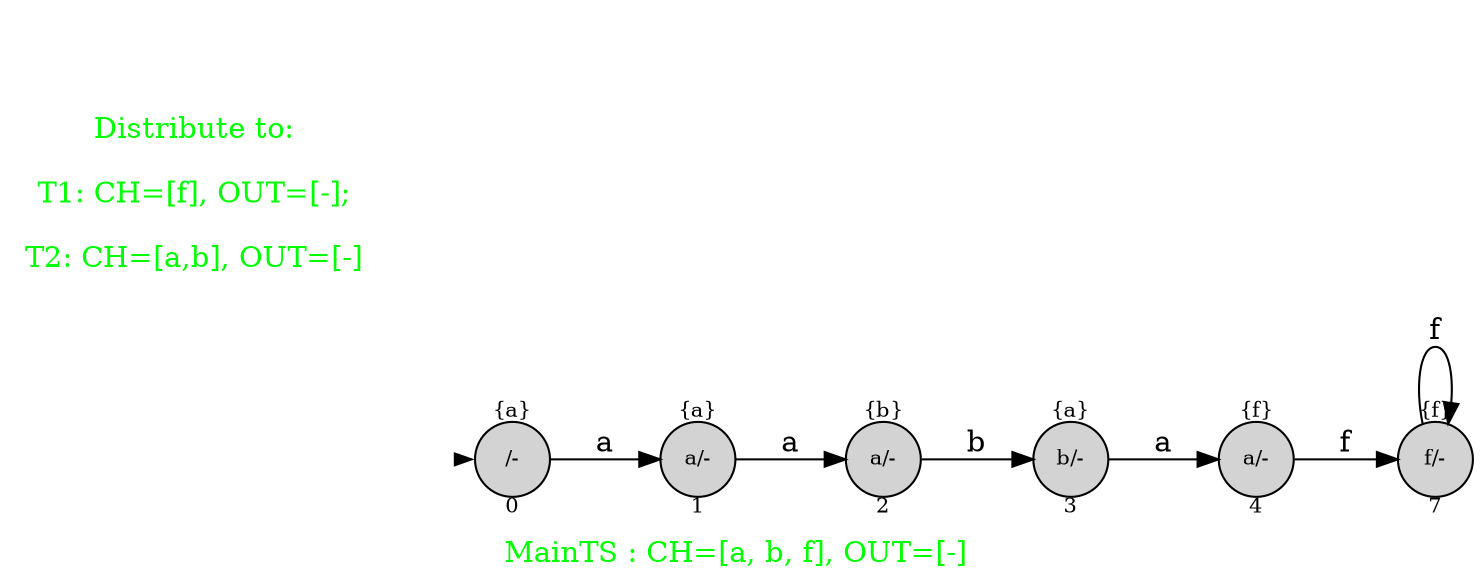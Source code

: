 digraph G {
graph [fontcolor="green",fontsize=14,rankdir=LR,ranksep=0.6,nodesep=0.5,label="
MainTS : CH=[a, b, f], OUT=[-] "];

node[shape=circle, style=filled, fixedsize=true, fontsize=10];

init [shape=point,style=invis];
spec [fontcolor="green",fontsize=14,peripheries=0,shape=square,fixedsize=false,style="",label="Distribute to:

T1: CH=[f], OUT=[-];

T2: CH=[a,b], OUT=[-]"];
	4[label="{f}

a/-

4"];

	0[label="{a}

/-

0"];

	2[label="{b}

a/-

2"];

	7[label="{f}

f/-

7"];

	3[label="{a}

b/-

3"];

	1[label="{a}

a/-

1"];

	 init -> 0[penwidth=0,tooltip="initial state"];

	1 -> 2[label="a"];

	4 -> 7[label="f"];

	7 -> 7[label="f"];

	0 -> 1[label="a"];

	2 -> 3[label="b"];

	3 -> 4[label="a"];


}
